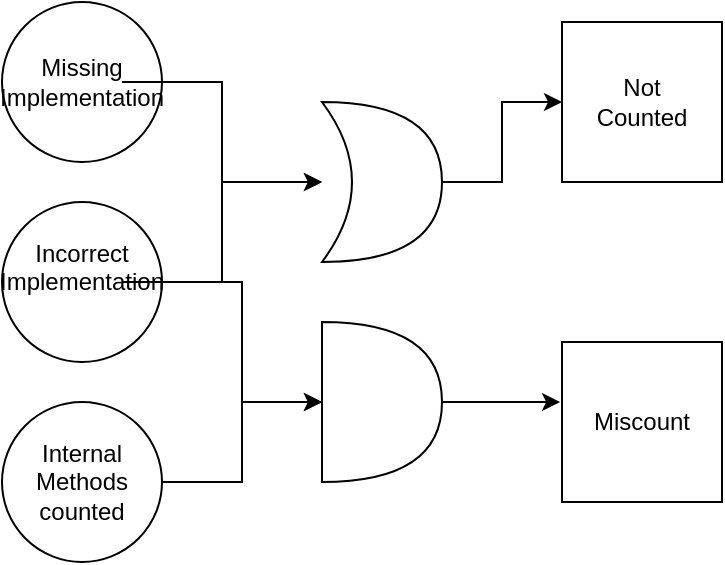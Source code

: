 <mxfile version="12.1.7" type="device" pages="1"><diagram id="uMyNpwMzCG1bBylZ9fma" name="Page-1"><mxGraphModel dx="768" dy="396" grid="1" gridSize="10" guides="1" tooltips="1" connect="1" arrows="1" fold="1" page="1" pageScale="1" pageWidth="850" pageHeight="1100" math="0" shadow="0"><root><mxCell id="0"/><mxCell id="1" parent="0"/><mxCell id="hH_RjmIhVk1AGh3M_GjU-1" value="" style="ellipse;whiteSpace=wrap;html=1;aspect=fixed;" vertex="1" parent="1"><mxGeometry x="80" y="70" width="80" height="80" as="geometry"/></mxCell><mxCell id="hH_RjmIhVk1AGh3M_GjU-13" style="edgeStyle=orthogonalEdgeStyle;rounded=0;orthogonalLoop=1;jettySize=auto;html=1;" edge="1" parent="1" source="hH_RjmIhVk1AGh3M_GjU-2" target="hH_RjmIhVk1AGh3M_GjU-7"><mxGeometry relative="1" as="geometry"/></mxCell><mxCell id="hH_RjmIhVk1AGh3M_GjU-2" value="&lt;div&gt;&lt;br&gt;&lt;/div&gt;&lt;div&gt;Missing Implementation&lt;/div&gt;&lt;div&gt;&lt;br&gt;&lt;/div&gt;" style="text;html=1;strokeColor=none;fillColor=none;align=center;verticalAlign=middle;whiteSpace=wrap;rounded=0;" vertex="1" parent="1"><mxGeometry x="100" y="100" width="40" height="20" as="geometry"/></mxCell><mxCell id="hH_RjmIhVk1AGh3M_GjU-16" style="edgeStyle=orthogonalEdgeStyle;rounded=0;orthogonalLoop=1;jettySize=auto;html=1;" edge="1" parent="1" source="hH_RjmIhVk1AGh3M_GjU-3" target="hH_RjmIhVk1AGh3M_GjU-8"><mxGeometry relative="1" as="geometry"/></mxCell><mxCell id="hH_RjmIhVk1AGh3M_GjU-3" value="" style="ellipse;whiteSpace=wrap;html=1;aspect=fixed;" vertex="1" parent="1"><mxGeometry x="80" y="170" width="80" height="80" as="geometry"/></mxCell><mxCell id="hH_RjmIhVk1AGh3M_GjU-17" style="edgeStyle=orthogonalEdgeStyle;rounded=0;orthogonalLoop=1;jettySize=auto;html=1;" edge="1" parent="1" source="hH_RjmIhVk1AGh3M_GjU-4" target="hH_RjmIhVk1AGh3M_GjU-8"><mxGeometry relative="1" as="geometry"/></mxCell><mxCell id="hH_RjmIhVk1AGh3M_GjU-4" value="" style="ellipse;whiteSpace=wrap;html=1;aspect=fixed;" vertex="1" parent="1"><mxGeometry x="80" y="270" width="80" height="80" as="geometry"/></mxCell><mxCell id="hH_RjmIhVk1AGh3M_GjU-15" style="edgeStyle=orthogonalEdgeStyle;rounded=0;orthogonalLoop=1;jettySize=auto;html=1;" edge="1" parent="1" source="hH_RjmIhVk1AGh3M_GjU-5" target="hH_RjmIhVk1AGh3M_GjU-7"><mxGeometry relative="1" as="geometry"/></mxCell><mxCell id="hH_RjmIhVk1AGh3M_GjU-5" value="&lt;div&gt;Incorrect Implementation&lt;/div&gt;&lt;div&gt;&lt;br&gt;&lt;/div&gt;" style="text;html=1;strokeColor=none;fillColor=none;align=center;verticalAlign=middle;whiteSpace=wrap;rounded=0;" vertex="1" parent="1"><mxGeometry x="100" y="200" width="40" height="20" as="geometry"/></mxCell><mxCell id="hH_RjmIhVk1AGh3M_GjU-6" value="Internal Methods counted" style="text;html=1;strokeColor=none;fillColor=none;align=center;verticalAlign=middle;whiteSpace=wrap;rounded=0;" vertex="1" parent="1"><mxGeometry x="100" y="300" width="40" height="20" as="geometry"/></mxCell><mxCell id="hH_RjmIhVk1AGh3M_GjU-14" style="edgeStyle=orthogonalEdgeStyle;rounded=0;orthogonalLoop=1;jettySize=auto;html=1;" edge="1" parent="1" source="hH_RjmIhVk1AGh3M_GjU-7" target="hH_RjmIhVk1AGh3M_GjU-9"><mxGeometry relative="1" as="geometry"/></mxCell><mxCell id="hH_RjmIhVk1AGh3M_GjU-7" value="" style="shape=xor;whiteSpace=wrap;html=1;" vertex="1" parent="1"><mxGeometry x="240" y="120" width="60" height="80" as="geometry"/></mxCell><mxCell id="hH_RjmIhVk1AGh3M_GjU-18" style="edgeStyle=orthogonalEdgeStyle;rounded=0;orthogonalLoop=1;jettySize=auto;html=1;entryX=-0.012;entryY=0.375;entryDx=0;entryDy=0;entryPerimeter=0;" edge="1" parent="1" source="hH_RjmIhVk1AGh3M_GjU-8" target="hH_RjmIhVk1AGh3M_GjU-10"><mxGeometry relative="1" as="geometry"/></mxCell><mxCell id="hH_RjmIhVk1AGh3M_GjU-8" value="" style="shape=or;whiteSpace=wrap;html=1;" vertex="1" parent="1"><mxGeometry x="240" y="230" width="60" height="80" as="geometry"/></mxCell><mxCell id="hH_RjmIhVk1AGh3M_GjU-9" value="" style="whiteSpace=wrap;html=1;aspect=fixed;" vertex="1" parent="1"><mxGeometry x="360" y="80" width="80" height="80" as="geometry"/></mxCell><mxCell id="hH_RjmIhVk1AGh3M_GjU-10" value="" style="whiteSpace=wrap;html=1;aspect=fixed;" vertex="1" parent="1"><mxGeometry x="360" y="240" width="80" height="80" as="geometry"/></mxCell><mxCell id="hH_RjmIhVk1AGh3M_GjU-11" value="Not Counted" style="text;html=1;strokeColor=none;fillColor=none;align=center;verticalAlign=middle;whiteSpace=wrap;rounded=0;" vertex="1" parent="1"><mxGeometry x="380" y="110" width="40" height="20" as="geometry"/></mxCell><mxCell id="hH_RjmIhVk1AGh3M_GjU-12" value="Miscount" style="text;html=1;strokeColor=none;fillColor=none;align=center;verticalAlign=middle;whiteSpace=wrap;rounded=0;" vertex="1" parent="1"><mxGeometry x="380" y="270" width="40" height="20" as="geometry"/></mxCell></root></mxGraphModel></diagram></mxfile>